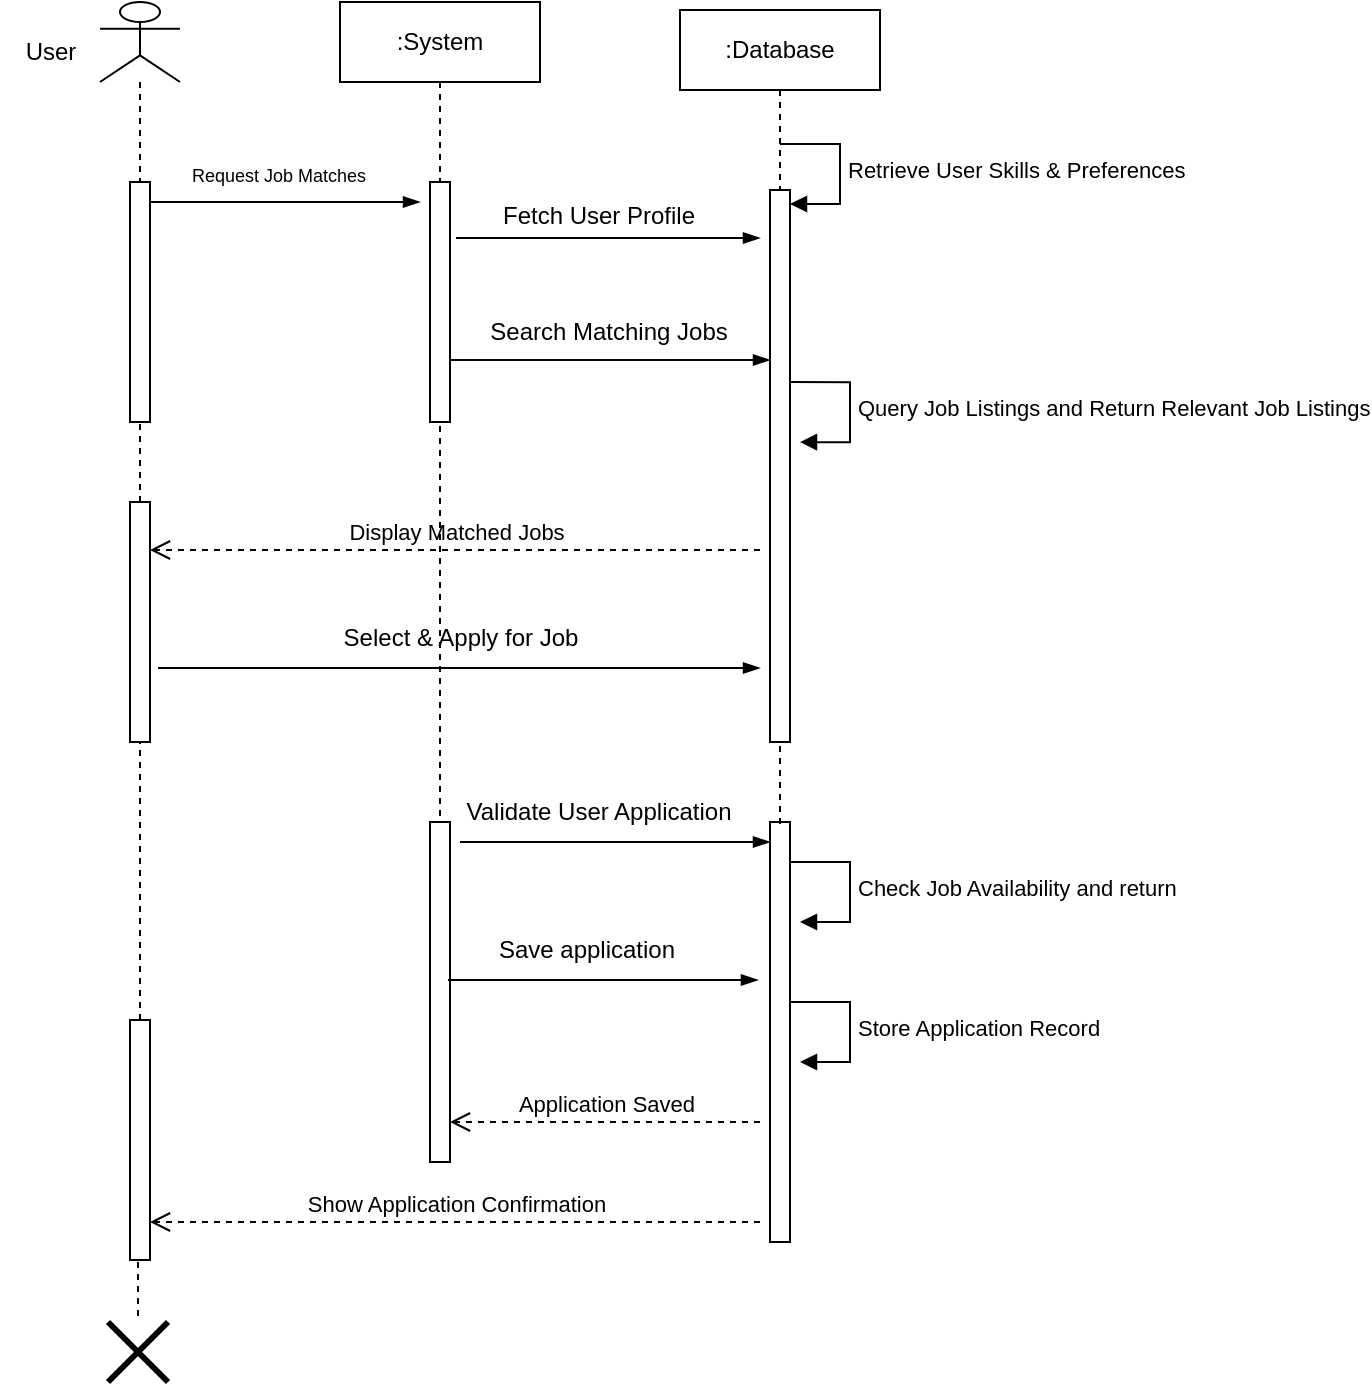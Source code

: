 <mxfile version="24.8.6">
  <diagram name="Page-1" id="PDqo2CiNrErUDa1q0EqM">
    <mxGraphModel dx="1035" dy="562" grid="1" gridSize="10" guides="1" tooltips="1" connect="1" arrows="1" fold="1" page="1" pageScale="1" pageWidth="850" pageHeight="1100" math="0" shadow="0">
      <root>
        <mxCell id="0" />
        <mxCell id="1" parent="0" />
        <mxCell id="JlQaa6_ZE3EbBsVdtjhu-1" value="" style="shape=umlLifeline;perimeter=lifelinePerimeter;whiteSpace=wrap;html=1;container=1;dropTarget=0;collapsible=0;recursiveResize=0;outlineConnect=0;portConstraint=eastwest;newEdgeStyle={&quot;curved&quot;:0,&quot;rounded&quot;:0};participant=umlActor;" vertex="1" parent="1">
          <mxGeometry x="140" y="60" width="40" height="90" as="geometry" />
        </mxCell>
        <mxCell id="JlQaa6_ZE3EbBsVdtjhu-2" value="User" style="text;html=1;align=center;verticalAlign=middle;resizable=0;points=[];autosize=1;strokeColor=none;fillColor=none;" vertex="1" parent="1">
          <mxGeometry x="90" y="70" width="50" height="30" as="geometry" />
        </mxCell>
        <mxCell id="JlQaa6_ZE3EbBsVdtjhu-3" value=":System" style="shape=umlLifeline;perimeter=lifelinePerimeter;whiteSpace=wrap;html=1;container=1;dropTarget=0;collapsible=0;recursiveResize=0;outlineConnect=0;portConstraint=eastwest;newEdgeStyle={&quot;curved&quot;:0,&quot;rounded&quot;:0};" vertex="1" parent="1">
          <mxGeometry x="260" y="60" width="100" height="90" as="geometry" />
        </mxCell>
        <mxCell id="JlQaa6_ZE3EbBsVdtjhu-4" value="" style="html=1;points=[[0,0,0,0,5],[0,1,0,0,-5],[1,0,0,0,5],[1,1,0,0,-5]];perimeter=orthogonalPerimeter;outlineConnect=0;targetShapes=umlLifeline;portConstraint=eastwest;newEdgeStyle={&quot;curved&quot;:0,&quot;rounded&quot;:0};" vertex="1" parent="1">
          <mxGeometry x="155" y="150" width="10" height="120" as="geometry" />
        </mxCell>
        <mxCell id="JlQaa6_ZE3EbBsVdtjhu-5" value="" style="html=1;points=[[0,0,0,0,5],[0,1,0,0,-5],[1,0,0,0,5],[1,1,0,0,-5]];perimeter=orthogonalPerimeter;outlineConnect=0;targetShapes=umlLifeline;portConstraint=eastwest;newEdgeStyle={&quot;curved&quot;:0,&quot;rounded&quot;:0};" vertex="1" parent="1">
          <mxGeometry x="305" y="150" width="10" height="120" as="geometry" />
        </mxCell>
        <mxCell id="JlQaa6_ZE3EbBsVdtjhu-6" value="" style="edgeStyle=elbowEdgeStyle;fontSize=12;html=1;endArrow=blockThin;endFill=1;rounded=0;" edge="1" parent="1">
          <mxGeometry width="160" relative="1" as="geometry">
            <mxPoint x="165" y="160" as="sourcePoint" />
            <mxPoint x="300" y="160" as="targetPoint" />
          </mxGeometry>
        </mxCell>
        <mxCell id="JlQaa6_ZE3EbBsVdtjhu-8" value="&lt;font style=&quot;font-size: 9px;&quot;&gt; Request Job Matches &lt;/font&gt;" style="text;html=1;align=center;verticalAlign=middle;resizable=0;points=[];autosize=1;strokeColor=none;fillColor=none;" vertex="1" parent="1">
          <mxGeometry x="174" y="131" width="110" height="30" as="geometry" />
        </mxCell>
        <mxCell id="JlQaa6_ZE3EbBsVdtjhu-21" value=":Database" style="shape=umlLifeline;perimeter=lifelinePerimeter;whiteSpace=wrap;html=1;container=1;dropTarget=0;collapsible=0;recursiveResize=0;outlineConnect=0;portConstraint=eastwest;newEdgeStyle={&quot;curved&quot;:0,&quot;rounded&quot;:0};" vertex="1" parent="1">
          <mxGeometry x="430" y="64" width="100" height="90" as="geometry" />
        </mxCell>
        <mxCell id="JlQaa6_ZE3EbBsVdtjhu-22" value="" style="html=1;points=[[0,0,0,0,5],[0,1,0,0,-5],[1,0,0,0,5],[1,1,0,0,-5]];perimeter=orthogonalPerimeter;outlineConnect=0;targetShapes=umlLifeline;portConstraint=eastwest;newEdgeStyle={&quot;curved&quot;:0,&quot;rounded&quot;:0};" vertex="1" parent="1">
          <mxGeometry x="475" y="154" width="10" height="276" as="geometry" />
        </mxCell>
        <mxCell id="JlQaa6_ZE3EbBsVdtjhu-24" value="" style="edgeStyle=elbowEdgeStyle;fontSize=12;html=1;endArrow=blockThin;endFill=1;rounded=0;exitX=1.5;exitY=0.333;exitDx=0;exitDy=0;exitPerimeter=0;" edge="1" parent="1">
          <mxGeometry width="160" relative="1" as="geometry">
            <mxPoint x="318" y="177.96" as="sourcePoint" />
            <mxPoint x="470" y="178" as="targetPoint" />
          </mxGeometry>
        </mxCell>
        <mxCell id="JlQaa6_ZE3EbBsVdtjhu-25" value=" Fetch User Profile " style="text;html=1;align=center;verticalAlign=middle;resizable=0;points=[];autosize=1;strokeColor=none;fillColor=none;" vertex="1" parent="1">
          <mxGeometry x="329" y="152" width="120" height="30" as="geometry" />
        </mxCell>
        <mxCell id="JlQaa6_ZE3EbBsVdtjhu-33" value=" Display Matched Jobs" style="html=1;verticalAlign=bottom;endArrow=open;dashed=1;endSize=8;curved=0;rounded=0;" edge="1" parent="1">
          <mxGeometry relative="1" as="geometry">
            <mxPoint x="470" y="334" as="sourcePoint" />
            <mxPoint x="165" y="334" as="targetPoint" />
          </mxGeometry>
        </mxCell>
        <mxCell id="JlQaa6_ZE3EbBsVdtjhu-35" value="  Select &amp;amp; Apply for Job " style="text;html=1;align=center;verticalAlign=middle;resizable=0;points=[];autosize=1;strokeColor=none;fillColor=none;" vertex="1" parent="1">
          <mxGeometry x="250" y="363" width="140" height="30" as="geometry" />
        </mxCell>
        <mxCell id="JlQaa6_ZE3EbBsVdtjhu-36" value="" style="edgeStyle=elbowEdgeStyle;fontSize=12;html=1;endArrow=blockThin;endFill=1;rounded=0;" edge="1" parent="1">
          <mxGeometry width="160" relative="1" as="geometry">
            <mxPoint x="169" y="393" as="sourcePoint" />
            <mxPoint x="470" y="393" as="targetPoint" />
          </mxGeometry>
        </mxCell>
        <mxCell id="JlQaa6_ZE3EbBsVdtjhu-40" value="" style="endArrow=none;dashed=1;html=1;rounded=0;" edge="1" parent="1" source="JlQaa6_ZE3EbBsVdtjhu-39">
          <mxGeometry width="50" height="50" relative="1" as="geometry">
            <mxPoint x="160" y="400" as="sourcePoint" />
            <mxPoint x="160" y="271" as="targetPoint" />
          </mxGeometry>
        </mxCell>
        <mxCell id="JlQaa6_ZE3EbBsVdtjhu-48" value="Retrieve User Skills &amp;amp; Preferences" style="html=1;align=left;spacingLeft=2;endArrow=block;rounded=0;edgeStyle=orthogonalEdgeStyle;curved=0;rounded=0;" edge="1" parent="1">
          <mxGeometry relative="1" as="geometry">
            <mxPoint x="480" y="131" as="sourcePoint" />
            <Array as="points">
              <mxPoint x="510" y="161" />
            </Array>
            <mxPoint x="485" y="161.0" as="targetPoint" />
          </mxGeometry>
        </mxCell>
        <mxCell id="JlQaa6_ZE3EbBsVdtjhu-49" value=" Search Matching Jobs " style="text;html=1;align=center;verticalAlign=middle;resizable=0;points=[];autosize=1;strokeColor=none;fillColor=none;" vertex="1" parent="1">
          <mxGeometry x="324" y="210" width="140" height="30" as="geometry" />
        </mxCell>
        <mxCell id="JlQaa6_ZE3EbBsVdtjhu-50" value="" style="edgeStyle=elbowEdgeStyle;fontSize=12;html=1;endArrow=blockThin;endFill=1;rounded=0;entryX=0.5;entryY=0.45;entryDx=0;entryDy=0;entryPerimeter=0;" edge="1" parent="1">
          <mxGeometry width="160" relative="1" as="geometry">
            <mxPoint x="315" y="239" as="sourcePoint" />
            <mxPoint x="475" y="239" as="targetPoint" />
          </mxGeometry>
        </mxCell>
        <mxCell id="JlQaa6_ZE3EbBsVdtjhu-53" value=" Query Job Listings and&amp;nbsp;Return Relevant Job Listings" style="html=1;align=left;spacingLeft=2;endArrow=block;rounded=0;edgeStyle=orthogonalEdgeStyle;curved=0;rounded=0;" edge="1" parent="1">
          <mxGeometry relative="1" as="geometry">
            <mxPoint x="485" y="250.06" as="sourcePoint" />
            <Array as="points">
              <mxPoint x="515" y="280.06" />
            </Array>
            <mxPoint x="490" y="280.06" as="targetPoint" />
          </mxGeometry>
        </mxCell>
        <mxCell id="JlQaa6_ZE3EbBsVdtjhu-54" value="" style="endArrow=none;dashed=1;html=1;rounded=0;" edge="1" parent="1" target="JlQaa6_ZE3EbBsVdtjhu-39">
          <mxGeometry width="50" height="50" relative="1" as="geometry">
            <mxPoint x="160" y="400" as="sourcePoint" />
            <mxPoint x="160" y="271" as="targetPoint" />
          </mxGeometry>
        </mxCell>
        <mxCell id="JlQaa6_ZE3EbBsVdtjhu-39" value="" style="html=1;points=[[0,0,0,0,5],[0,1,0,0,-5],[1,0,0,0,5],[1,1,0,0,-5]];perimeter=orthogonalPerimeter;outlineConnect=0;targetShapes=umlLifeline;portConstraint=eastwest;newEdgeStyle={&quot;curved&quot;:0,&quot;rounded&quot;:0};" vertex="1" parent="1">
          <mxGeometry x="155" y="310" width="10" height="120" as="geometry" />
        </mxCell>
        <mxCell id="JlQaa6_ZE3EbBsVdtjhu-56" value="" style="html=1;points=[[0,0,0,0,5],[0,1,0,0,-5],[1,0,0,0,5],[1,1,0,0,-5]];perimeter=orthogonalPerimeter;outlineConnect=0;targetShapes=umlLifeline;portConstraint=eastwest;newEdgeStyle={&quot;curved&quot;:0,&quot;rounded&quot;:0};" vertex="1" parent="1">
          <mxGeometry x="305" y="470" width="10" height="170" as="geometry" />
        </mxCell>
        <mxCell id="JlQaa6_ZE3EbBsVdtjhu-57" value="" style="endArrow=none;dashed=1;html=1;rounded=0;" edge="1" parent="1">
          <mxGeometry width="50" height="50" relative="1" as="geometry">
            <mxPoint x="310" y="467" as="sourcePoint" />
            <mxPoint x="310" y="272" as="targetPoint" />
          </mxGeometry>
        </mxCell>
        <mxCell id="JlQaa6_ZE3EbBsVdtjhu-58" value="" style="html=1;points=[[0,0,0,0,5],[0,1,0,0,-5],[1,0,0,0,5],[1,1,0,0,-5]];perimeter=orthogonalPerimeter;outlineConnect=0;targetShapes=umlLifeline;portConstraint=eastwest;newEdgeStyle={&quot;curved&quot;:0,&quot;rounded&quot;:0};" vertex="1" parent="1">
          <mxGeometry x="475" y="470" width="10" height="210" as="geometry" />
        </mxCell>
        <mxCell id="JlQaa6_ZE3EbBsVdtjhu-59" value="" style="endArrow=none;dashed=1;html=1;rounded=0;" edge="1" parent="1">
          <mxGeometry width="50" height="50" relative="1" as="geometry">
            <mxPoint x="480" y="471" as="sourcePoint" />
            <mxPoint x="480" y="431" as="targetPoint" />
          </mxGeometry>
        </mxCell>
        <mxCell id="JlQaa6_ZE3EbBsVdtjhu-60" value="  Validate User Application " style="text;html=1;align=center;verticalAlign=middle;resizable=0;points=[];autosize=1;strokeColor=none;fillColor=none;" vertex="1" parent="1">
          <mxGeometry x="309" y="450" width="160" height="30" as="geometry" />
        </mxCell>
        <mxCell id="JlQaa6_ZE3EbBsVdtjhu-61" value="" style="edgeStyle=elbowEdgeStyle;fontSize=12;html=1;endArrow=blockThin;endFill=1;rounded=0;" edge="1" parent="1">
          <mxGeometry width="160" relative="1" as="geometry">
            <mxPoint x="320" y="480" as="sourcePoint" />
            <mxPoint x="475" y="480" as="targetPoint" />
          </mxGeometry>
        </mxCell>
        <mxCell id="JlQaa6_ZE3EbBsVdtjhu-64" value="  Check Job Availability and return" style="html=1;align=left;spacingLeft=2;endArrow=block;rounded=0;edgeStyle=orthogonalEdgeStyle;curved=0;rounded=0;" edge="1" parent="1">
          <mxGeometry relative="1" as="geometry">
            <mxPoint x="485" y="490" as="sourcePoint" />
            <Array as="points">
              <mxPoint x="515" y="520" />
            </Array>
            <mxPoint x="490" y="520.0" as="targetPoint" />
          </mxGeometry>
        </mxCell>
        <mxCell id="JlQaa6_ZE3EbBsVdtjhu-65" value="  Save application" style="text;html=1;align=center;verticalAlign=middle;resizable=0;points=[];autosize=1;strokeColor=none;fillColor=none;" vertex="1" parent="1">
          <mxGeometry x="328" y="519" width="110" height="30" as="geometry" />
        </mxCell>
        <mxCell id="JlQaa6_ZE3EbBsVdtjhu-66" value="" style="edgeStyle=elbowEdgeStyle;fontSize=12;html=1;endArrow=blockThin;endFill=1;rounded=0;" edge="1" parent="1">
          <mxGeometry width="160" relative="1" as="geometry">
            <mxPoint x="314" y="549" as="sourcePoint" />
            <mxPoint x="469" y="549" as="targetPoint" />
          </mxGeometry>
        </mxCell>
        <mxCell id="JlQaa6_ZE3EbBsVdtjhu-67" value="  Store Application Record" style="html=1;align=left;spacingLeft=2;endArrow=block;rounded=0;edgeStyle=orthogonalEdgeStyle;curved=0;rounded=0;" edge="1" parent="1">
          <mxGeometry relative="1" as="geometry">
            <mxPoint x="485" y="560" as="sourcePoint" />
            <Array as="points">
              <mxPoint x="515" y="590" />
            </Array>
            <mxPoint x="490" y="590.0" as="targetPoint" />
          </mxGeometry>
        </mxCell>
        <mxCell id="JlQaa6_ZE3EbBsVdtjhu-68" value=" Application Saved" style="html=1;verticalAlign=bottom;endArrow=open;dashed=1;endSize=8;curved=0;rounded=0;" edge="1" parent="1">
          <mxGeometry relative="1" as="geometry">
            <mxPoint x="470" y="620" as="sourcePoint" />
            <mxPoint x="315" y="620" as="targetPoint" />
          </mxGeometry>
        </mxCell>
        <mxCell id="JlQaa6_ZE3EbBsVdtjhu-69" value="" style="endArrow=none;dashed=1;html=1;rounded=0;" edge="1" parent="1" source="JlQaa6_ZE3EbBsVdtjhu-70" target="JlQaa6_ZE3EbBsVdtjhu-39">
          <mxGeometry width="50" height="50" relative="1" as="geometry">
            <mxPoint x="160" y="659" as="sourcePoint" />
            <mxPoint x="160" y="530" as="targetPoint" />
          </mxGeometry>
        </mxCell>
        <mxCell id="JlQaa6_ZE3EbBsVdtjhu-70" value="" style="html=1;points=[[0,0,0,0,5],[0,1,0,0,-5],[1,0,0,0,5],[1,1,0,0,-5]];perimeter=orthogonalPerimeter;outlineConnect=0;targetShapes=umlLifeline;portConstraint=eastwest;newEdgeStyle={&quot;curved&quot;:0,&quot;rounded&quot;:0};" vertex="1" parent="1">
          <mxGeometry x="155" y="569" width="10" height="120" as="geometry" />
        </mxCell>
        <mxCell id="JlQaa6_ZE3EbBsVdtjhu-73" value=" Show Application Confirmation" style="html=1;verticalAlign=bottom;endArrow=open;dashed=1;endSize=8;curved=0;rounded=0;" edge="1" parent="1">
          <mxGeometry relative="1" as="geometry">
            <mxPoint x="470" y="670" as="sourcePoint" />
            <mxPoint x="165" y="670" as="targetPoint" />
          </mxGeometry>
        </mxCell>
        <mxCell id="JlQaa6_ZE3EbBsVdtjhu-74" value="" style="endArrow=none;dashed=1;html=1;rounded=0;" edge="1" parent="1" target="JlQaa6_ZE3EbBsVdtjhu-75">
          <mxGeometry width="50" height="50" relative="1" as="geometry">
            <mxPoint x="159" y="690" as="sourcePoint" />
            <mxPoint x="310" y="520" as="targetPoint" />
          </mxGeometry>
        </mxCell>
        <mxCell id="JlQaa6_ZE3EbBsVdtjhu-75" value="" style="shape=umlDestroy;whiteSpace=wrap;html=1;strokeWidth=3;targetShapes=umlLifeline;" vertex="1" parent="1">
          <mxGeometry x="144" y="720" width="30" height="30" as="geometry" />
        </mxCell>
      </root>
    </mxGraphModel>
  </diagram>
</mxfile>
